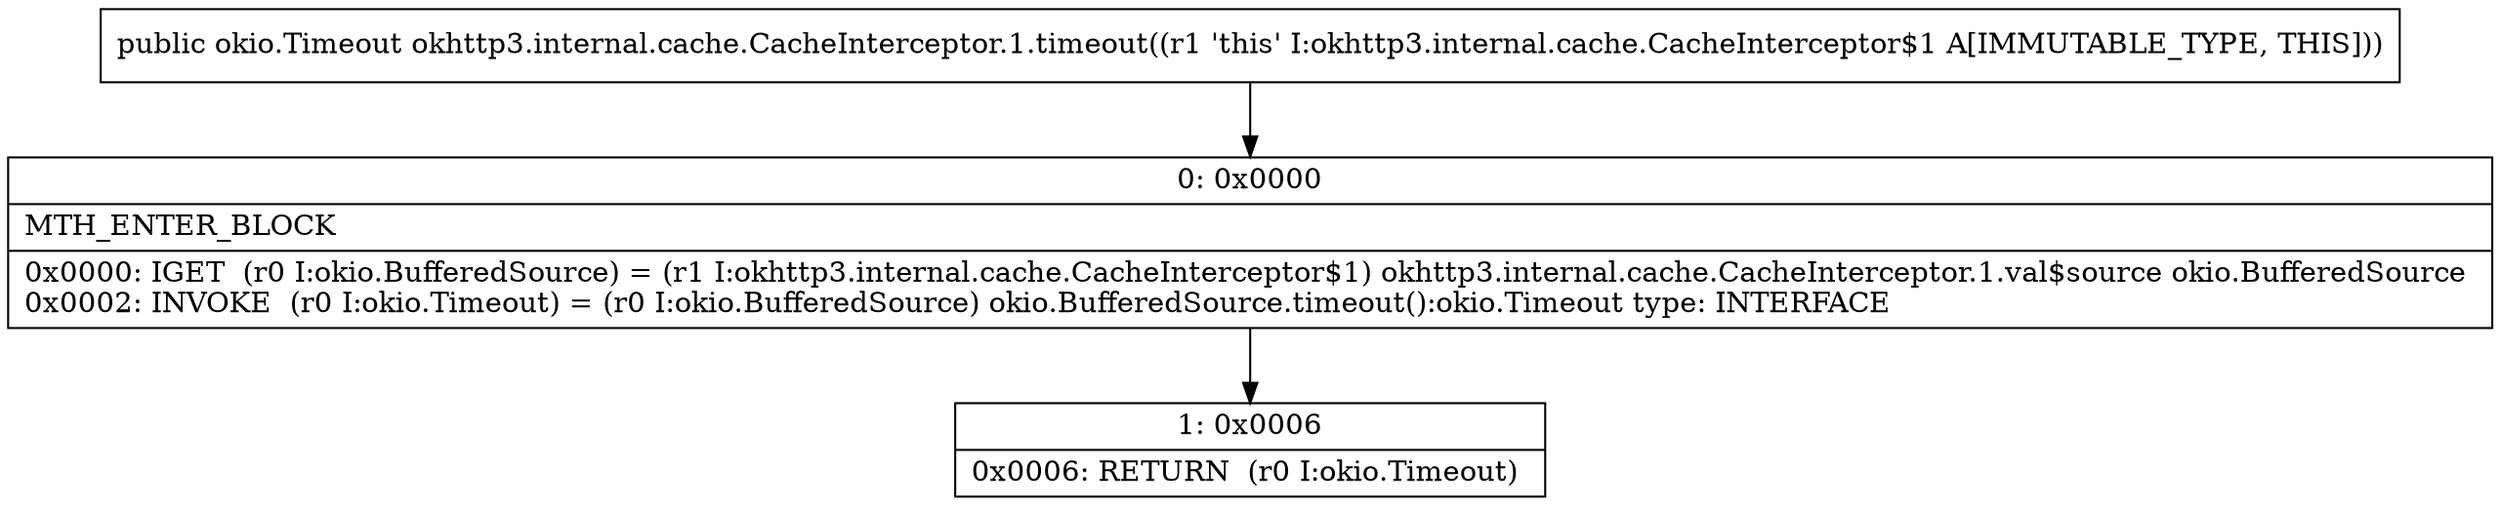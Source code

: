digraph "CFG forokhttp3.internal.cache.CacheInterceptor.1.timeout()Lokio\/Timeout;" {
Node_0 [shape=record,label="{0\:\ 0x0000|MTH_ENTER_BLOCK\l|0x0000: IGET  (r0 I:okio.BufferedSource) = (r1 I:okhttp3.internal.cache.CacheInterceptor$1) okhttp3.internal.cache.CacheInterceptor.1.val$source okio.BufferedSource \l0x0002: INVOKE  (r0 I:okio.Timeout) = (r0 I:okio.BufferedSource) okio.BufferedSource.timeout():okio.Timeout type: INTERFACE \l}"];
Node_1 [shape=record,label="{1\:\ 0x0006|0x0006: RETURN  (r0 I:okio.Timeout) \l}"];
MethodNode[shape=record,label="{public okio.Timeout okhttp3.internal.cache.CacheInterceptor.1.timeout((r1 'this' I:okhttp3.internal.cache.CacheInterceptor$1 A[IMMUTABLE_TYPE, THIS])) }"];
MethodNode -> Node_0;
Node_0 -> Node_1;
}

